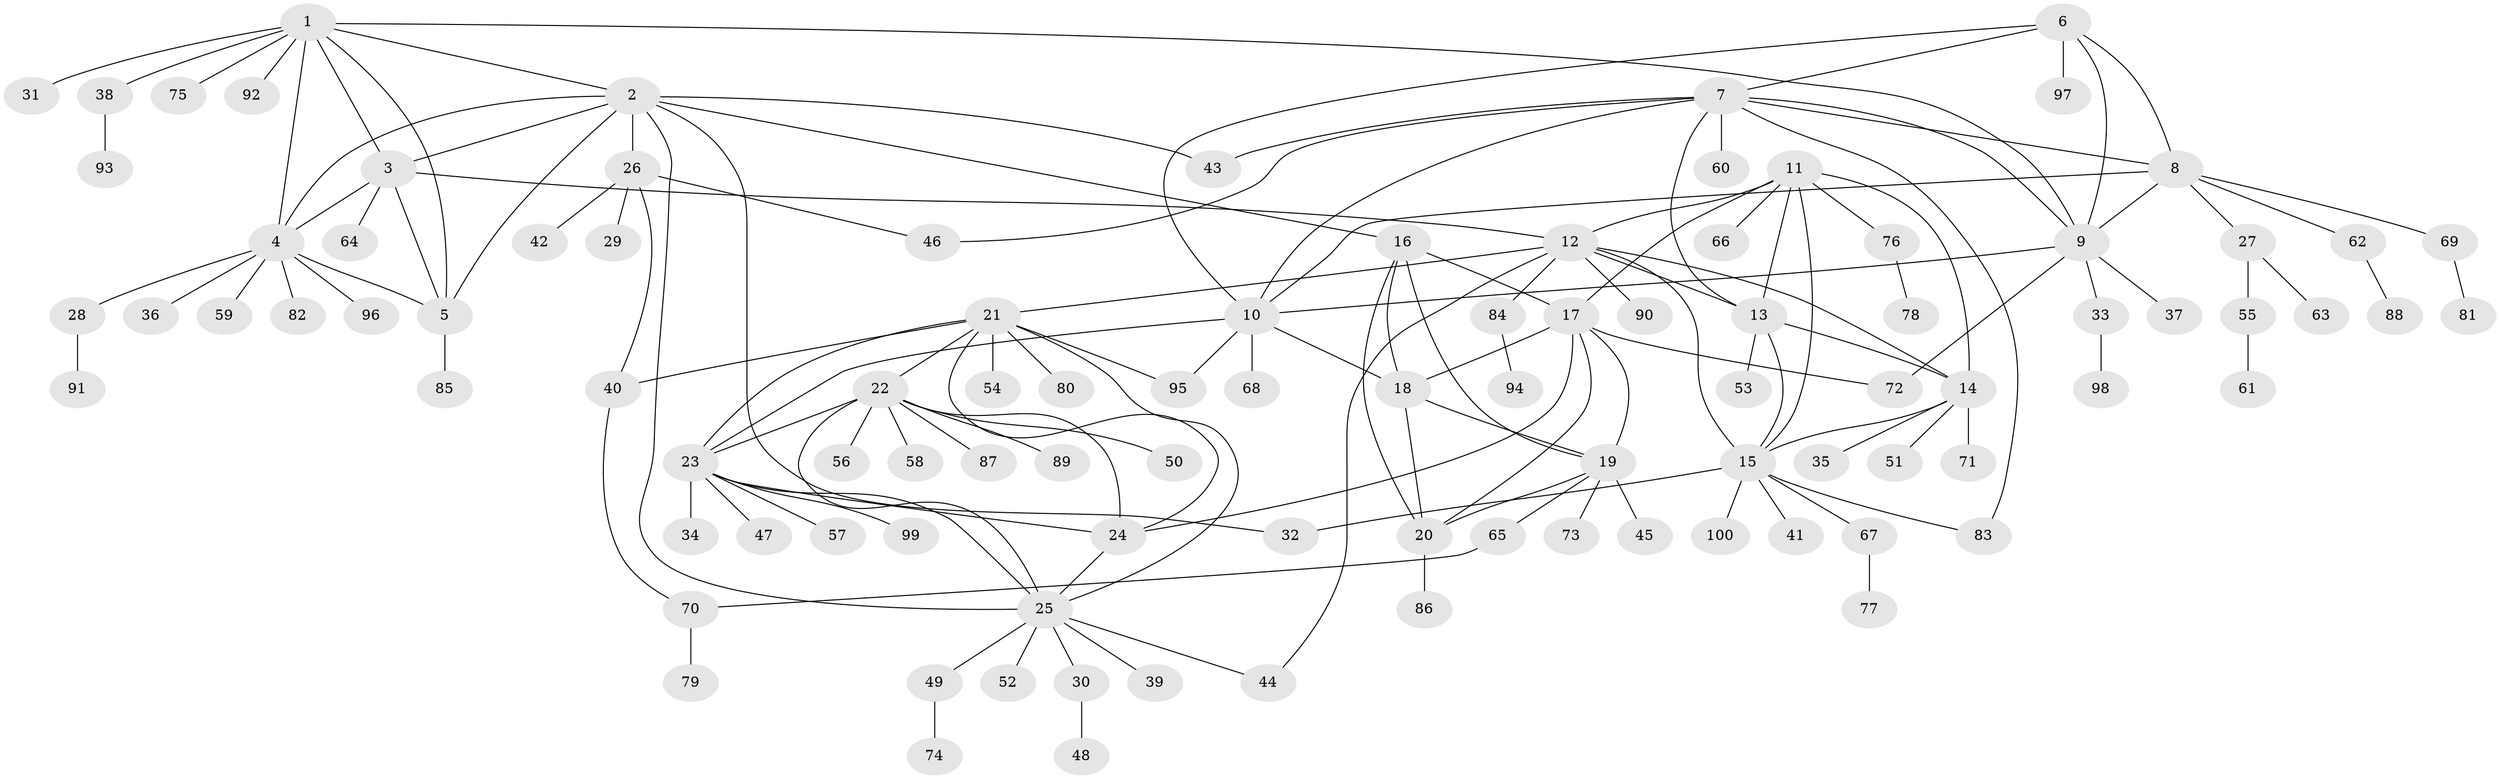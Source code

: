 // coarse degree distribution, {8: 0.11475409836065574, 9: 0.03278688524590164, 5: 0.06557377049180328, 4: 0.06557377049180328, 7: 0.06557377049180328, 6: 0.01639344262295082, 3: 0.03278688524590164, 2: 0.21311475409836064, 1: 0.39344262295081966}
// Generated by graph-tools (version 1.1) at 2025/52/03/04/25 22:52:13]
// undirected, 100 vertices, 144 edges
graph export_dot {
  node [color=gray90,style=filled];
  1;
  2;
  3;
  4;
  5;
  6;
  7;
  8;
  9;
  10;
  11;
  12;
  13;
  14;
  15;
  16;
  17;
  18;
  19;
  20;
  21;
  22;
  23;
  24;
  25;
  26;
  27;
  28;
  29;
  30;
  31;
  32;
  33;
  34;
  35;
  36;
  37;
  38;
  39;
  40;
  41;
  42;
  43;
  44;
  45;
  46;
  47;
  48;
  49;
  50;
  51;
  52;
  53;
  54;
  55;
  56;
  57;
  58;
  59;
  60;
  61;
  62;
  63;
  64;
  65;
  66;
  67;
  68;
  69;
  70;
  71;
  72;
  73;
  74;
  75;
  76;
  77;
  78;
  79;
  80;
  81;
  82;
  83;
  84;
  85;
  86;
  87;
  88;
  89;
  90;
  91;
  92;
  93;
  94;
  95;
  96;
  97;
  98;
  99;
  100;
  1 -- 2;
  1 -- 3;
  1 -- 4;
  1 -- 5;
  1 -- 9;
  1 -- 31;
  1 -- 38;
  1 -- 75;
  1 -- 92;
  2 -- 3;
  2 -- 4;
  2 -- 5;
  2 -- 16;
  2 -- 25;
  2 -- 26;
  2 -- 32;
  2 -- 43;
  3 -- 4;
  3 -- 5;
  3 -- 12;
  3 -- 64;
  4 -- 5;
  4 -- 28;
  4 -- 36;
  4 -- 59;
  4 -- 82;
  4 -- 96;
  5 -- 85;
  6 -- 7;
  6 -- 8;
  6 -- 9;
  6 -- 10;
  6 -- 97;
  7 -- 8;
  7 -- 9;
  7 -- 10;
  7 -- 13;
  7 -- 43;
  7 -- 46;
  7 -- 60;
  7 -- 83;
  8 -- 9;
  8 -- 10;
  8 -- 27;
  8 -- 62;
  8 -- 69;
  9 -- 10;
  9 -- 33;
  9 -- 37;
  9 -- 72;
  10 -- 18;
  10 -- 23;
  10 -- 68;
  10 -- 95;
  11 -- 12;
  11 -- 13;
  11 -- 14;
  11 -- 15;
  11 -- 17;
  11 -- 66;
  11 -- 76;
  12 -- 13;
  12 -- 14;
  12 -- 15;
  12 -- 21;
  12 -- 44;
  12 -- 84;
  12 -- 90;
  13 -- 14;
  13 -- 15;
  13 -- 53;
  14 -- 15;
  14 -- 35;
  14 -- 51;
  14 -- 71;
  15 -- 32;
  15 -- 41;
  15 -- 67;
  15 -- 83;
  15 -- 100;
  16 -- 17;
  16 -- 18;
  16 -- 19;
  16 -- 20;
  17 -- 18;
  17 -- 19;
  17 -- 20;
  17 -- 24;
  17 -- 72;
  18 -- 19;
  18 -- 20;
  19 -- 20;
  19 -- 45;
  19 -- 65;
  19 -- 73;
  20 -- 86;
  21 -- 22;
  21 -- 23;
  21 -- 24;
  21 -- 25;
  21 -- 40;
  21 -- 54;
  21 -- 80;
  21 -- 95;
  22 -- 23;
  22 -- 24;
  22 -- 25;
  22 -- 50;
  22 -- 56;
  22 -- 58;
  22 -- 87;
  22 -- 89;
  23 -- 24;
  23 -- 25;
  23 -- 34;
  23 -- 47;
  23 -- 57;
  23 -- 99;
  24 -- 25;
  25 -- 30;
  25 -- 39;
  25 -- 44;
  25 -- 49;
  25 -- 52;
  26 -- 29;
  26 -- 40;
  26 -- 42;
  26 -- 46;
  27 -- 55;
  27 -- 63;
  28 -- 91;
  30 -- 48;
  33 -- 98;
  38 -- 93;
  40 -- 70;
  49 -- 74;
  55 -- 61;
  62 -- 88;
  65 -- 70;
  67 -- 77;
  69 -- 81;
  70 -- 79;
  76 -- 78;
  84 -- 94;
}
